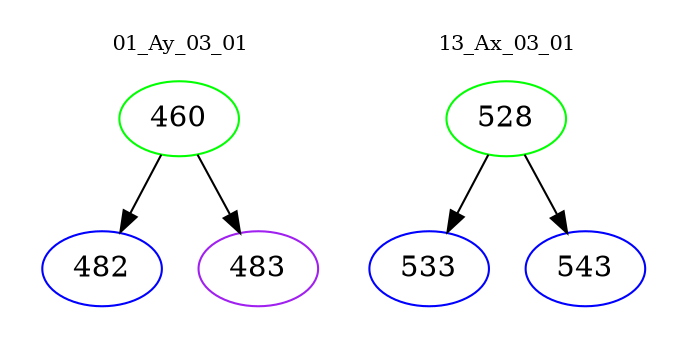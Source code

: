 digraph{
subgraph cluster_0 {
color = white
label = "01_Ay_03_01";
fontsize=10;
T0_460 [label="460", color="green"]
T0_460 -> T0_482 [color="black"]
T0_482 [label="482", color="blue"]
T0_460 -> T0_483 [color="black"]
T0_483 [label="483", color="purple"]
}
subgraph cluster_1 {
color = white
label = "13_Ax_03_01";
fontsize=10;
T1_528 [label="528", color="green"]
T1_528 -> T1_533 [color="black"]
T1_533 [label="533", color="blue"]
T1_528 -> T1_543 [color="black"]
T1_543 [label="543", color="blue"]
}
}
